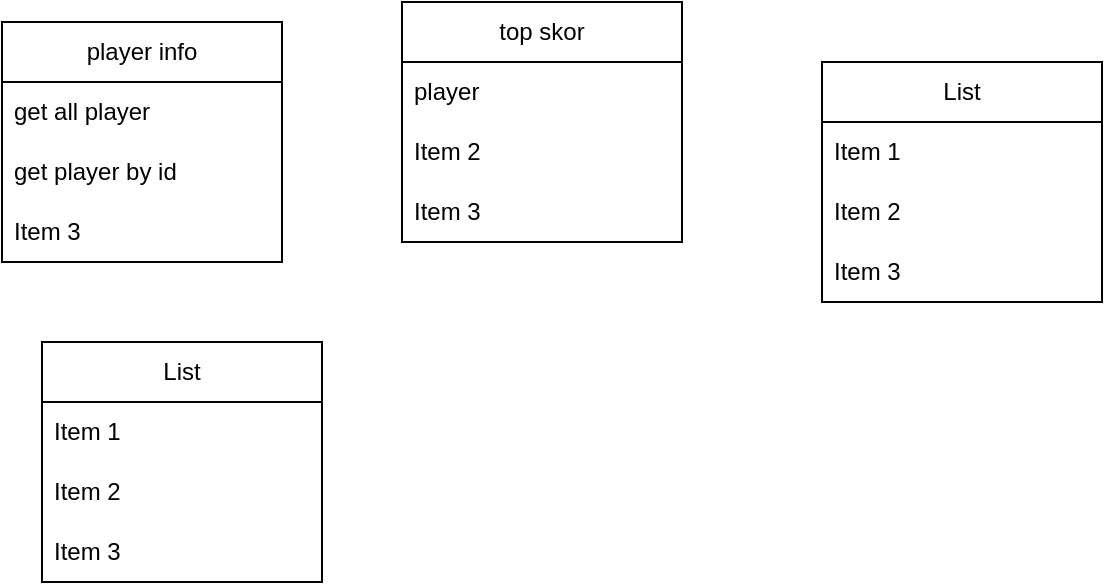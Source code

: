 <mxfile version="24.4.4" type="device">
  <diagram name="Page-1" id="8-r3qXWgEATR313ar8mu">
    <mxGraphModel dx="988" dy="521" grid="1" gridSize="10" guides="1" tooltips="1" connect="1" arrows="1" fold="1" page="1" pageScale="1" pageWidth="850" pageHeight="1100" math="0" shadow="0">
      <root>
        <mxCell id="0" />
        <mxCell id="1" parent="0" />
        <mxCell id="oEknhVBKsJf0MuxXkXYN-2" value="player info" style="swimlane;fontStyle=0;childLayout=stackLayout;horizontal=1;startSize=30;horizontalStack=0;resizeParent=1;resizeParentMax=0;resizeLast=0;collapsible=1;marginBottom=0;whiteSpace=wrap;html=1;" vertex="1" parent="1">
          <mxGeometry x="150" y="220" width="140" height="120" as="geometry" />
        </mxCell>
        <mxCell id="oEknhVBKsJf0MuxXkXYN-3" value="get all player" style="text;strokeColor=none;fillColor=none;align=left;verticalAlign=middle;spacingLeft=4;spacingRight=4;overflow=hidden;points=[[0,0.5],[1,0.5]];portConstraint=eastwest;rotatable=0;whiteSpace=wrap;html=1;" vertex="1" parent="oEknhVBKsJf0MuxXkXYN-2">
          <mxGeometry y="30" width="140" height="30" as="geometry" />
        </mxCell>
        <mxCell id="oEknhVBKsJf0MuxXkXYN-4" value="get player by id" style="text;strokeColor=none;fillColor=none;align=left;verticalAlign=middle;spacingLeft=4;spacingRight=4;overflow=hidden;points=[[0,0.5],[1,0.5]];portConstraint=eastwest;rotatable=0;whiteSpace=wrap;html=1;" vertex="1" parent="oEknhVBKsJf0MuxXkXYN-2">
          <mxGeometry y="60" width="140" height="30" as="geometry" />
        </mxCell>
        <mxCell id="oEknhVBKsJf0MuxXkXYN-5" value="Item 3" style="text;strokeColor=none;fillColor=none;align=left;verticalAlign=middle;spacingLeft=4;spacingRight=4;overflow=hidden;points=[[0,0.5],[1,0.5]];portConstraint=eastwest;rotatable=0;whiteSpace=wrap;html=1;" vertex="1" parent="oEknhVBKsJf0MuxXkXYN-2">
          <mxGeometry y="90" width="140" height="30" as="geometry" />
        </mxCell>
        <mxCell id="oEknhVBKsJf0MuxXkXYN-6" value="top skor" style="swimlane;fontStyle=0;childLayout=stackLayout;horizontal=1;startSize=30;horizontalStack=0;resizeParent=1;resizeParentMax=0;resizeLast=0;collapsible=1;marginBottom=0;whiteSpace=wrap;html=1;" vertex="1" parent="1">
          <mxGeometry x="350" y="210" width="140" height="120" as="geometry" />
        </mxCell>
        <mxCell id="oEknhVBKsJf0MuxXkXYN-7" value="player" style="text;strokeColor=none;fillColor=none;align=left;verticalAlign=middle;spacingLeft=4;spacingRight=4;overflow=hidden;points=[[0,0.5],[1,0.5]];portConstraint=eastwest;rotatable=0;whiteSpace=wrap;html=1;" vertex="1" parent="oEknhVBKsJf0MuxXkXYN-6">
          <mxGeometry y="30" width="140" height="30" as="geometry" />
        </mxCell>
        <mxCell id="oEknhVBKsJf0MuxXkXYN-8" value="Item 2" style="text;strokeColor=none;fillColor=none;align=left;verticalAlign=middle;spacingLeft=4;spacingRight=4;overflow=hidden;points=[[0,0.5],[1,0.5]];portConstraint=eastwest;rotatable=0;whiteSpace=wrap;html=1;" vertex="1" parent="oEknhVBKsJf0MuxXkXYN-6">
          <mxGeometry y="60" width="140" height="30" as="geometry" />
        </mxCell>
        <mxCell id="oEknhVBKsJf0MuxXkXYN-9" value="Item 3" style="text;strokeColor=none;fillColor=none;align=left;verticalAlign=middle;spacingLeft=4;spacingRight=4;overflow=hidden;points=[[0,0.5],[1,0.5]];portConstraint=eastwest;rotatable=0;whiteSpace=wrap;html=1;" vertex="1" parent="oEknhVBKsJf0MuxXkXYN-6">
          <mxGeometry y="90" width="140" height="30" as="geometry" />
        </mxCell>
        <mxCell id="oEknhVBKsJf0MuxXkXYN-10" value="List" style="swimlane;fontStyle=0;childLayout=stackLayout;horizontal=1;startSize=30;horizontalStack=0;resizeParent=1;resizeParentMax=0;resizeLast=0;collapsible=1;marginBottom=0;whiteSpace=wrap;html=1;" vertex="1" parent="1">
          <mxGeometry x="560" y="240" width="140" height="120" as="geometry" />
        </mxCell>
        <mxCell id="oEknhVBKsJf0MuxXkXYN-11" value="Item 1" style="text;strokeColor=none;fillColor=none;align=left;verticalAlign=middle;spacingLeft=4;spacingRight=4;overflow=hidden;points=[[0,0.5],[1,0.5]];portConstraint=eastwest;rotatable=0;whiteSpace=wrap;html=1;" vertex="1" parent="oEknhVBKsJf0MuxXkXYN-10">
          <mxGeometry y="30" width="140" height="30" as="geometry" />
        </mxCell>
        <mxCell id="oEknhVBKsJf0MuxXkXYN-12" value="Item 2" style="text;strokeColor=none;fillColor=none;align=left;verticalAlign=middle;spacingLeft=4;spacingRight=4;overflow=hidden;points=[[0,0.5],[1,0.5]];portConstraint=eastwest;rotatable=0;whiteSpace=wrap;html=1;" vertex="1" parent="oEknhVBKsJf0MuxXkXYN-10">
          <mxGeometry y="60" width="140" height="30" as="geometry" />
        </mxCell>
        <mxCell id="oEknhVBKsJf0MuxXkXYN-13" value="Item 3" style="text;strokeColor=none;fillColor=none;align=left;verticalAlign=middle;spacingLeft=4;spacingRight=4;overflow=hidden;points=[[0,0.5],[1,0.5]];portConstraint=eastwest;rotatable=0;whiteSpace=wrap;html=1;" vertex="1" parent="oEknhVBKsJf0MuxXkXYN-10">
          <mxGeometry y="90" width="140" height="30" as="geometry" />
        </mxCell>
        <mxCell id="oEknhVBKsJf0MuxXkXYN-14" value="List" style="swimlane;fontStyle=0;childLayout=stackLayout;horizontal=1;startSize=30;horizontalStack=0;resizeParent=1;resizeParentMax=0;resizeLast=0;collapsible=1;marginBottom=0;whiteSpace=wrap;html=1;" vertex="1" parent="1">
          <mxGeometry x="170" y="380" width="140" height="120" as="geometry" />
        </mxCell>
        <mxCell id="oEknhVBKsJf0MuxXkXYN-15" value="Item 1" style="text;strokeColor=none;fillColor=none;align=left;verticalAlign=middle;spacingLeft=4;spacingRight=4;overflow=hidden;points=[[0,0.5],[1,0.5]];portConstraint=eastwest;rotatable=0;whiteSpace=wrap;html=1;" vertex="1" parent="oEknhVBKsJf0MuxXkXYN-14">
          <mxGeometry y="30" width="140" height="30" as="geometry" />
        </mxCell>
        <mxCell id="oEknhVBKsJf0MuxXkXYN-16" value="Item 2" style="text;strokeColor=none;fillColor=none;align=left;verticalAlign=middle;spacingLeft=4;spacingRight=4;overflow=hidden;points=[[0,0.5],[1,0.5]];portConstraint=eastwest;rotatable=0;whiteSpace=wrap;html=1;" vertex="1" parent="oEknhVBKsJf0MuxXkXYN-14">
          <mxGeometry y="60" width="140" height="30" as="geometry" />
        </mxCell>
        <mxCell id="oEknhVBKsJf0MuxXkXYN-17" value="Item 3" style="text;strokeColor=none;fillColor=none;align=left;verticalAlign=middle;spacingLeft=4;spacingRight=4;overflow=hidden;points=[[0,0.5],[1,0.5]];portConstraint=eastwest;rotatable=0;whiteSpace=wrap;html=1;" vertex="1" parent="oEknhVBKsJf0MuxXkXYN-14">
          <mxGeometry y="90" width="140" height="30" as="geometry" />
        </mxCell>
      </root>
    </mxGraphModel>
  </diagram>
</mxfile>
